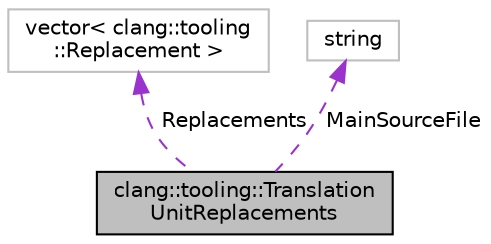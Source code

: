 digraph "clang::tooling::TranslationUnitReplacements"
{
 // LATEX_PDF_SIZE
  bgcolor="transparent";
  edge [fontname="Helvetica",fontsize="10",labelfontname="Helvetica",labelfontsize="10"];
  node [fontname="Helvetica",fontsize="10",shape=record];
  Node1 [label="clang::tooling::Translation\lUnitReplacements",height=0.2,width=0.4,color="black", fillcolor="grey75", style="filled", fontcolor="black",tooltip="Collection of Replacements generated from a single translation unit."];
  Node2 -> Node1 [dir="back",color="darkorchid3",fontsize="10",style="dashed",label=" Replacements" ,fontname="Helvetica"];
  Node2 [label="vector\< clang::tooling\l::Replacement \>",height=0.2,width=0.4,color="grey75",tooltip=" "];
  Node3 -> Node1 [dir="back",color="darkorchid3",fontsize="10",style="dashed",label=" MainSourceFile" ,fontname="Helvetica"];
  Node3 [label="string",height=0.2,width=0.4,color="grey75",tooltip=" "];
}
